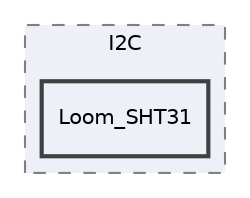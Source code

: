 digraph "src/Sensors/I2C/Loom_SHT31"
{
 // LATEX_PDF_SIZE
  edge [fontname="Helvetica",fontsize="10",labelfontname="Helvetica",labelfontsize="10"];
  node [fontname="Helvetica",fontsize="10",shape=record];
  compound=true
  subgraph clusterdir_abc44327bd9a62eb36f446d48ca760f8 {
    graph [ bgcolor="#edf0f7", pencolor="grey50", style="filled,dashed,", label="I2C", fontname="Helvetica", fontsize="10", URL="dir_abc44327bd9a62eb36f446d48ca760f8.html"]
  dir_41e749e0321b08a718257619bb47177b [shape=box, label="Loom_SHT31", style="filled,bold,", fillcolor="#edf0f7", color="grey25", URL="dir_41e749e0321b08a718257619bb47177b.html"];
  }
}
